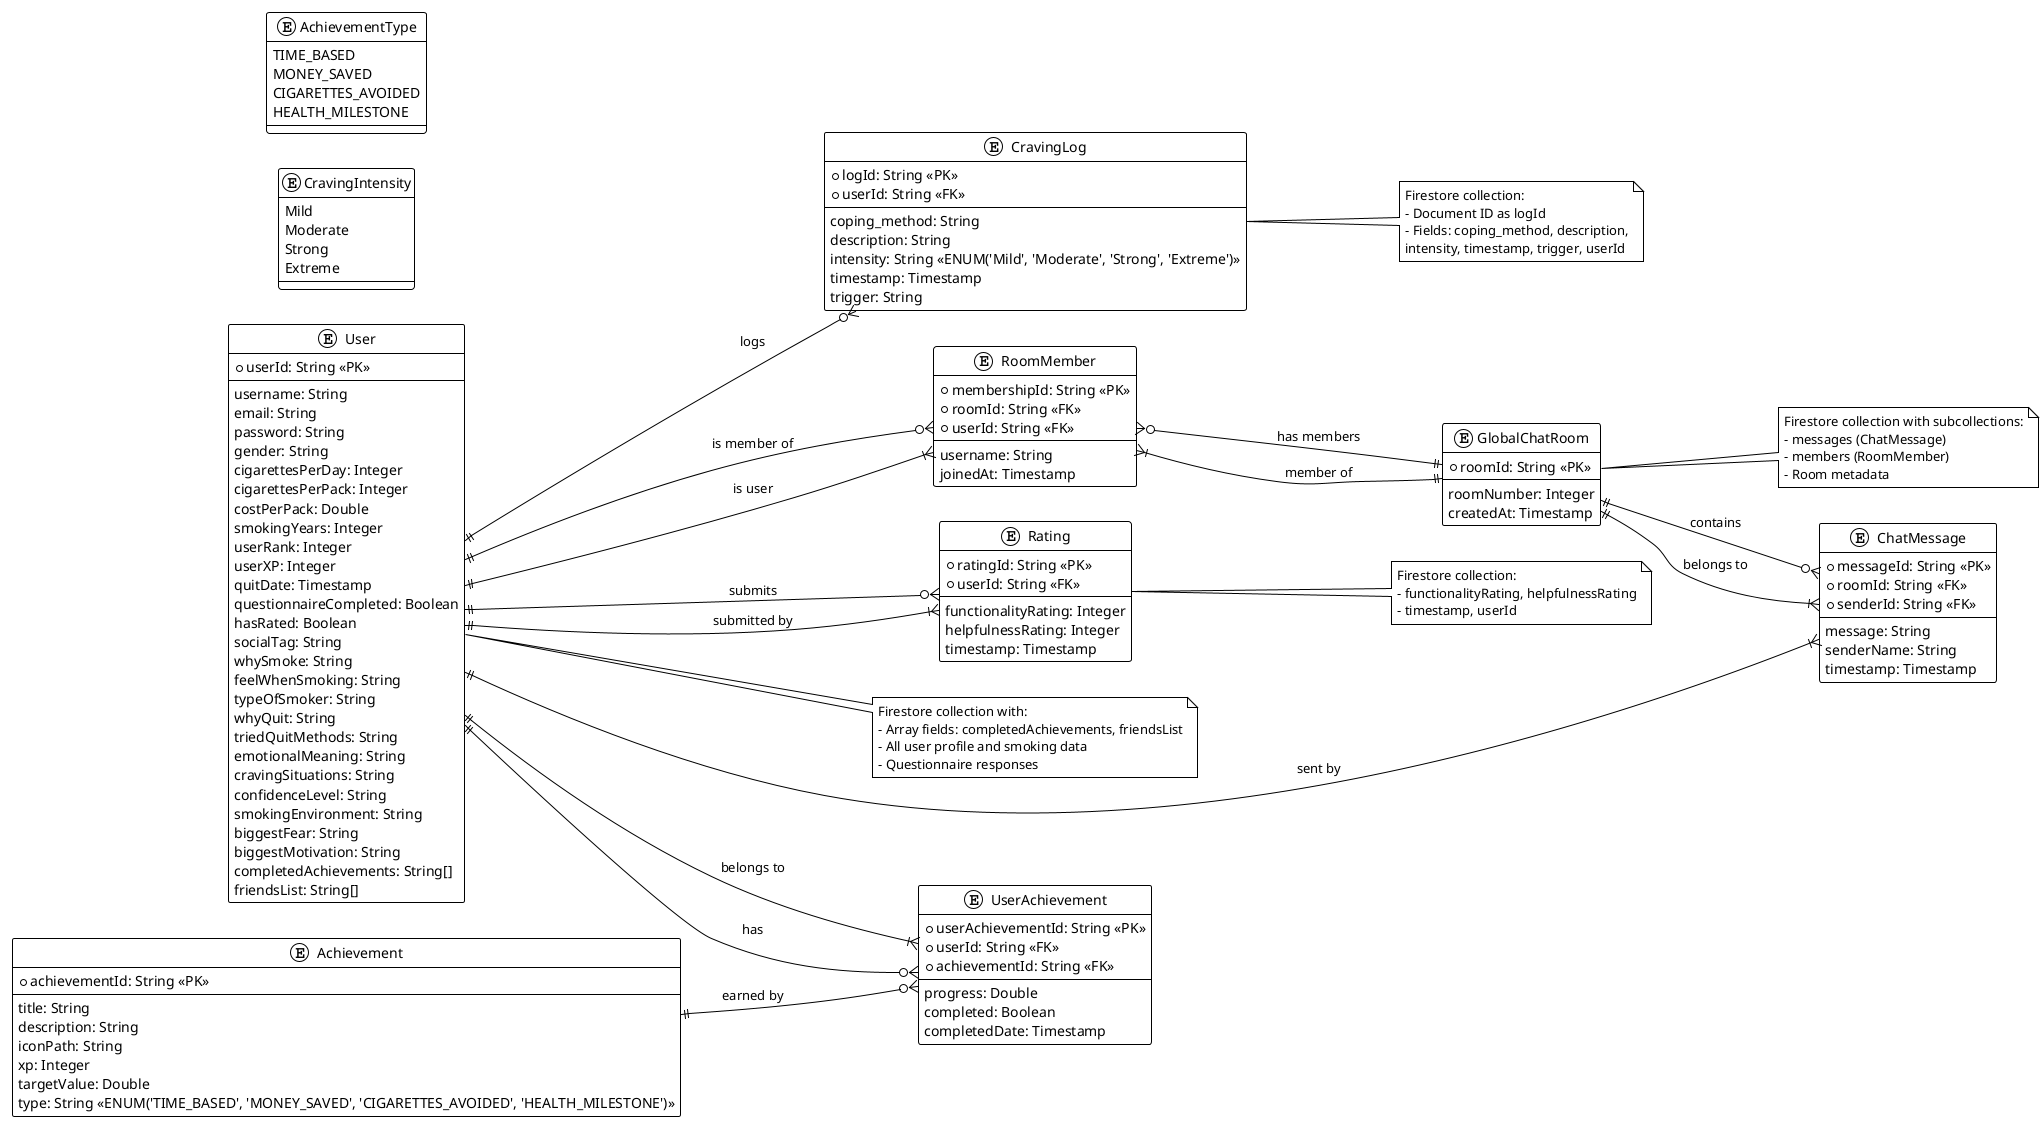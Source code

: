 ' ==========================
' ER DIAGRAM
' ==========================
@startuml
left to right direction
!theme plain

entity "User" {
  + userId: String <<PK>>
  --
  username: String
  email: String
  password: String
  gender: String
  cigarettesPerDay: Integer
  cigarettesPerPack: Integer
  costPerPack: Double
  smokingYears: Integer
  userRank: Integer
  userXP: Integer
  quitDate: Timestamp
  questionnaireCompleted: Boolean
  hasRated: Boolean
  socialTag: String
  whySmoke: String
  feelWhenSmoking: String
  typeOfSmoker: String
  whyQuit: String
  triedQuitMethods: String
  emotionalMeaning: String
  cravingSituations: String
  confidenceLevel: String
  smokingEnvironment: String
  biggestFear: String
  biggestMotivation: String
  completedAchievements: String[]
  friendsList: String[]
}

entity "CravingLog" {
  + logId: String <<PK>>
  + userId: String <<FK>>
  --
  coping_method: String
  description: String
  intensity: String <<ENUM('Mild', 'Moderate', 'Strong', 'Extreme')>>
  timestamp: Timestamp
  trigger: String
}

entity "GlobalChatRoom" {
  + roomId: String <<PK>>
  --
  roomNumber: Integer
  createdAt: Timestamp
}

entity "ChatMessage" {
  + messageId: String <<PK>>
  + roomId: String <<FK>>
  + senderId: String <<FK>>
  --
  message: String
  senderName: String
  timestamp: Timestamp
}

entity "RoomMember" {
  + membershipId: String <<PK>>
  + roomId: String <<FK>>
  + userId: String <<FK>>
  --
  username: String
  joinedAt: Timestamp
}

entity "Rating" {
  + ratingId: String <<PK>>
  + userId: String <<FK>>
  --
  functionalityRating: Integer
  helpfulnessRating: Integer
  timestamp: Timestamp
}

entity "Achievement" {
  + achievementId: String <<PK>>
  --
  title: String
  description: String
  iconPath: String
  xp: Integer
  targetValue: Double
  type: String <<ENUM('TIME_BASED', 'MONEY_SAVED', 'CIGARETTES_AVOIDED', 'HEALTH_MILESTONE')>>
}

entity "UserAchievement" {
  + userAchievementId: String <<PK>>
  + userId: String <<FK>>
  + achievementId: String <<FK>>
  --
  progress: Double
  completed: Boolean
  completedDate: Timestamp
}

' User relationships
User ||--o{ CravingLog : "logs"
User ||--o{ Rating : "submits"
User ||--o{ UserAchievement : "has"
User ||--o{ RoomMember : "is member of"

' GlobalChatRoom relationships
GlobalChatRoom ||--o{ ChatMessage : "contains"
GlobalChatRoom ||--o{ RoomMember : "has members"

' ChatMessage relationships
ChatMessage }|--|| GlobalChatRoom : "belongs to"
ChatMessage }|--|| User : "sent by"

' RoomMember relationships
RoomMember }|--|| GlobalChatRoom : "member of"
RoomMember }|--|| User : "is user"

' Rating relationships
Rating }|--|| User : "submitted by"

' Achievement relationships
Achievement ||--o{ UserAchievement : "earned by"
UserAchievement }|--|| User : "belongs to"

' Enums
enum "CravingIntensity" {
  Mild
  Moderate
  Strong
  Extreme
}

enum "AchievementType" {
  TIME_BASED
  MONEY_SAVED
  CIGARETTES_AVOIDED
  HEALTH_MILESTONE
}

note right of User
  Firestore collection with:
  - Array fields: completedAchievements, friendsList
  - All user profile and smoking data
  - Questionnaire responses
end note

note right of CravingLog
  Firestore collection:
  - Document ID as logId
  - Fields: coping_method, description,
  intensity, timestamp, trigger, userId
end note

note right of GlobalChatRoom
  Firestore collection with subcollections:
  - messages (ChatMessage)
  - members (RoomMember)
  - Room metadata
end note

note right of Rating
  Firestore collection:
  - functionalityRating, helpfulnessRating
  - timestamp, userId
end note

@enduml